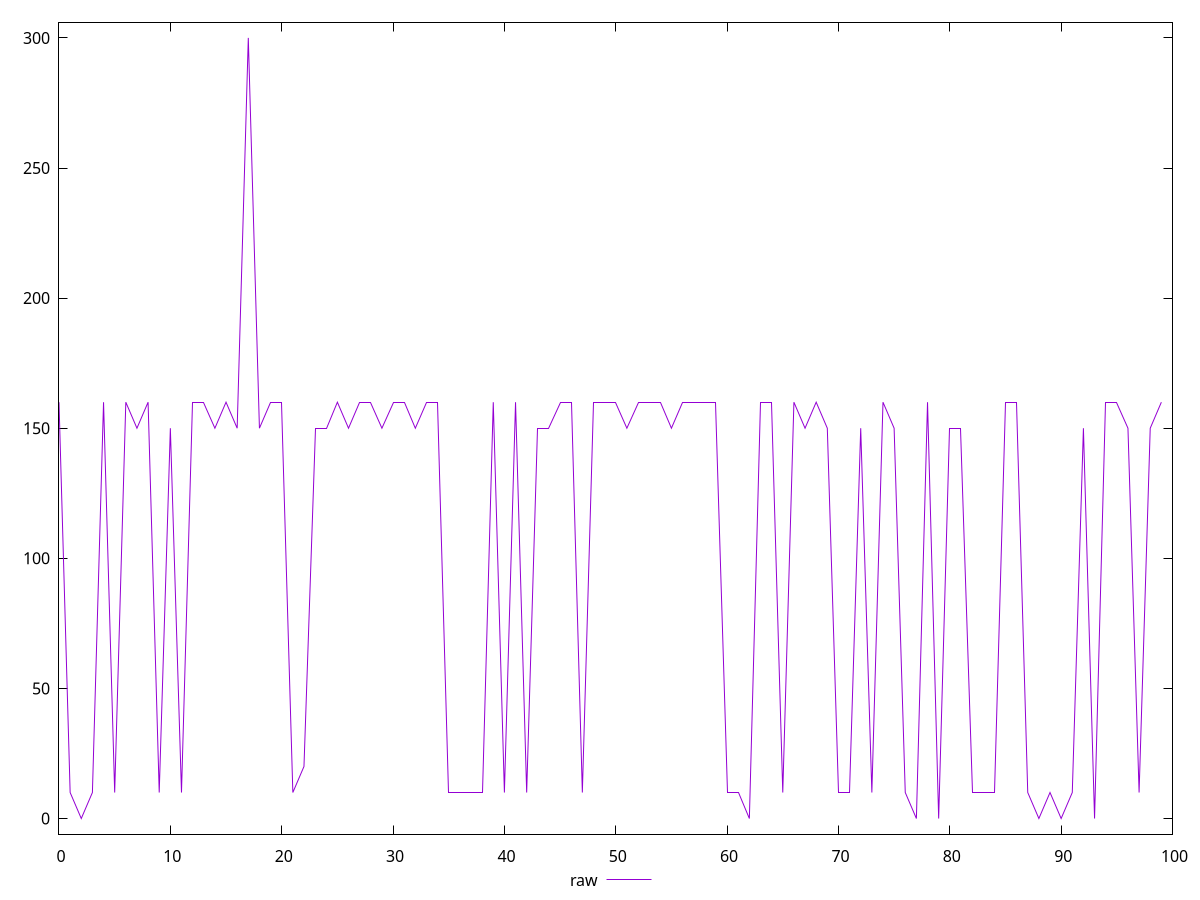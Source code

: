 reset
set terminal svg size 640, 490 enhanced background rgb 'white'
set output "report_00007_2020-12-11T15:55:29.892Z/uses-http2/samples/pages+cached+noexternal+nofonts/raw/values.svg"

$raw <<EOF
0 160
1 10
2 0
3 10
4 160
5 10
6 160
7 150
8 160
9 10
10 150
11 10
12 160
13 160
14 150
15 160
16 150
17 300
18 150
19 160
20 160
21 10
22 20
23 150
24 150
25 160
26 150
27 160
28 160
29 150
30 160
31 160
32 150
33 160
34 160
35 10
36 10
37 10
38 10
39 160
40 10
41 160
42 10
43 150
44 150
45 160
46 160
47 10
48 160
49 160
50 160
51 150
52 160
53 160
54 160
55 150
56 160
57 160
58 160
59 160
60 10
61 10
62 0
63 160
64 160
65 10
66 160
67 150
68 160
69 150
70 10
71 10
72 150
73 10
74 160
75 150
76 10
77 0
78 160
79 0
80 150
81 150
82 10
83 10
84 10
85 160
86 160
87 10
88 0
89 10
90 0
91 10
92 150
93 0
94 160
95 160
96 150
97 10
98 150
99 160
EOF

set key outside below
set yrange [-6:306]

plot \
  $raw title "raw" with line, \


reset